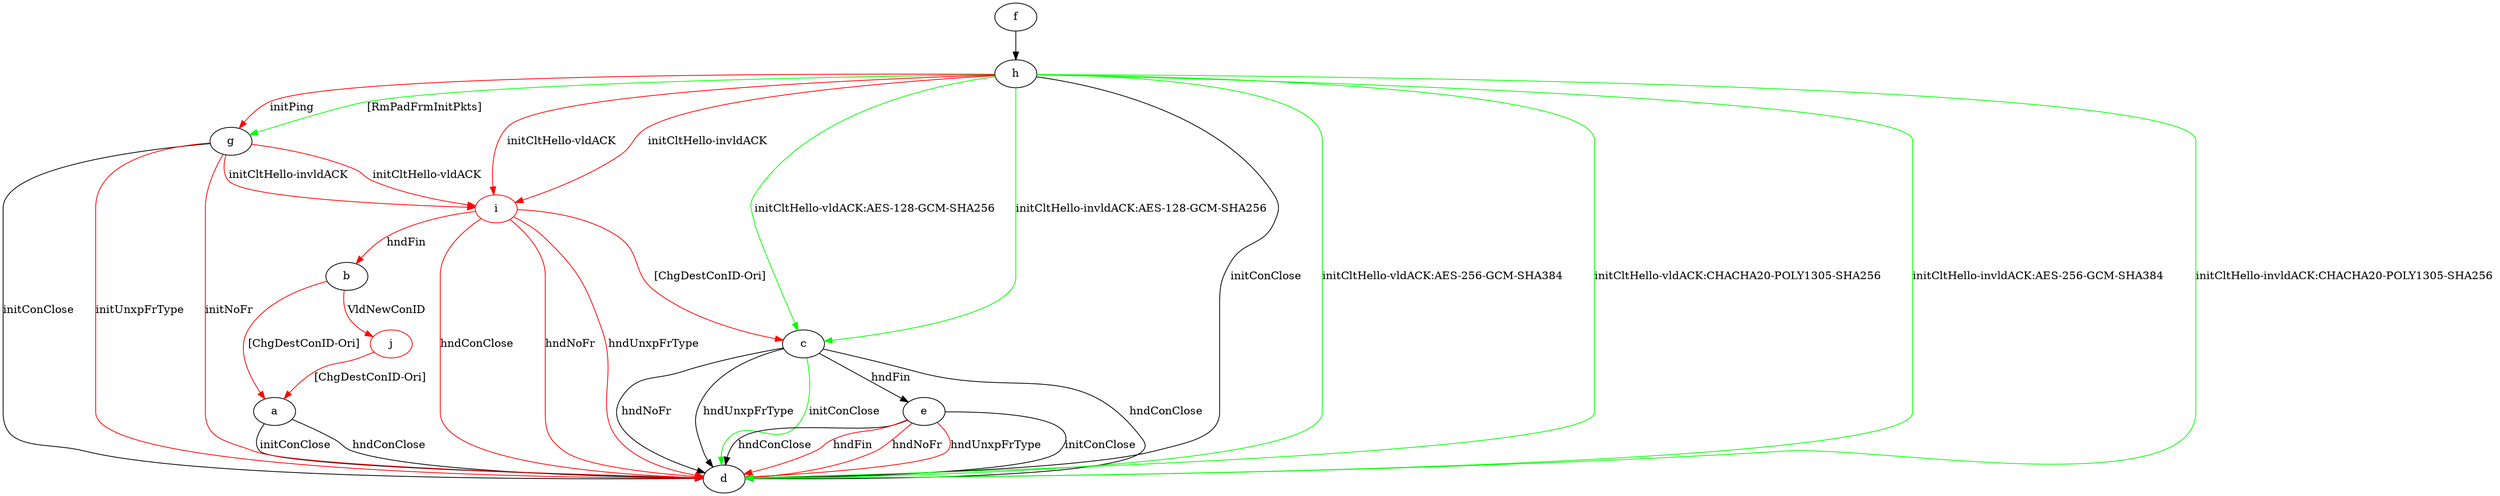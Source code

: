 digraph "" {
	a -> d	[key=0,
		label="initConClose "];
	a -> d	[key=1,
		label="hndConClose "];
	b -> a	[key=0,
		color=red,
		label="[ChgDestConID-Ori] "];
	j	[color=red];
	b -> j	[key=0,
		color=red,
		label="VldNewConID "];
	c -> d	[key=0,
		label="hndConClose "];
	c -> d	[key=1,
		label="hndNoFr "];
	c -> d	[key=2,
		label="hndUnxpFrType "];
	c -> d	[key=3,
		color=green,
		label="initConClose "];
	c -> e	[key=0,
		label="hndFin "];
	e -> d	[key=0,
		label="initConClose "];
	e -> d	[key=1,
		label="hndConClose "];
	e -> d	[key=2,
		color=red,
		label="hndFin "];
	e -> d	[key=3,
		color=red,
		label="hndNoFr "];
	e -> d	[key=4,
		color=red,
		label="hndUnxpFrType "];
	f -> h	[key=0];
	g -> d	[key=0,
		label="initConClose "];
	g -> d	[key=1,
		color=red,
		label="initNoFr "];
	g -> d	[key=2,
		color=red,
		label="initUnxpFrType "];
	i	[color=red];
	g -> i	[key=0,
		color=red,
		label="initCltHello-vldACK "];
	g -> i	[key=1,
		color=red,
		label="initCltHello-invldACK "];
	h -> c	[key=0,
		color=green,
		label="initCltHello-vldACK:AES-128-GCM-SHA256 "];
	h -> c	[key=1,
		color=green,
		label="initCltHello-invldACK:AES-128-GCM-SHA256 "];
	h -> d	[key=0,
		label="initConClose "];
	h -> d	[key=1,
		color=green,
		label="initCltHello-vldACK:AES-256-GCM-SHA384 "];
	h -> d	[key=2,
		color=green,
		label="initCltHello-vldACK:CHACHA20-POLY1305-SHA256 "];
	h -> d	[key=3,
		color=green,
		label="initCltHello-invldACK:AES-256-GCM-SHA384 "];
	h -> d	[key=4,
		color=green,
		label="initCltHello-invldACK:CHACHA20-POLY1305-SHA256 "];
	h -> g	[key=0,
		color=green,
		label="[RmPadFrmInitPkts] "];
	h -> g	[key=1,
		color=red,
		label="initPing "];
	h -> i	[key=0,
		color=red,
		label="initCltHello-vldACK "];
	h -> i	[key=1,
		color=red,
		label="initCltHello-invldACK "];
	i -> b	[key=0,
		color=red,
		label="hndFin "];
	i -> c	[key=0,
		color=red,
		label="[ChgDestConID-Ori] "];
	i -> d	[key=0,
		color=red,
		label="hndConClose "];
	i -> d	[key=1,
		color=red,
		label="hndNoFr "];
	i -> d	[key=2,
		color=red,
		label="hndUnxpFrType "];
	j -> a	[key=0,
		color=red,
		label="[ChgDestConID-Ori] "];
}
